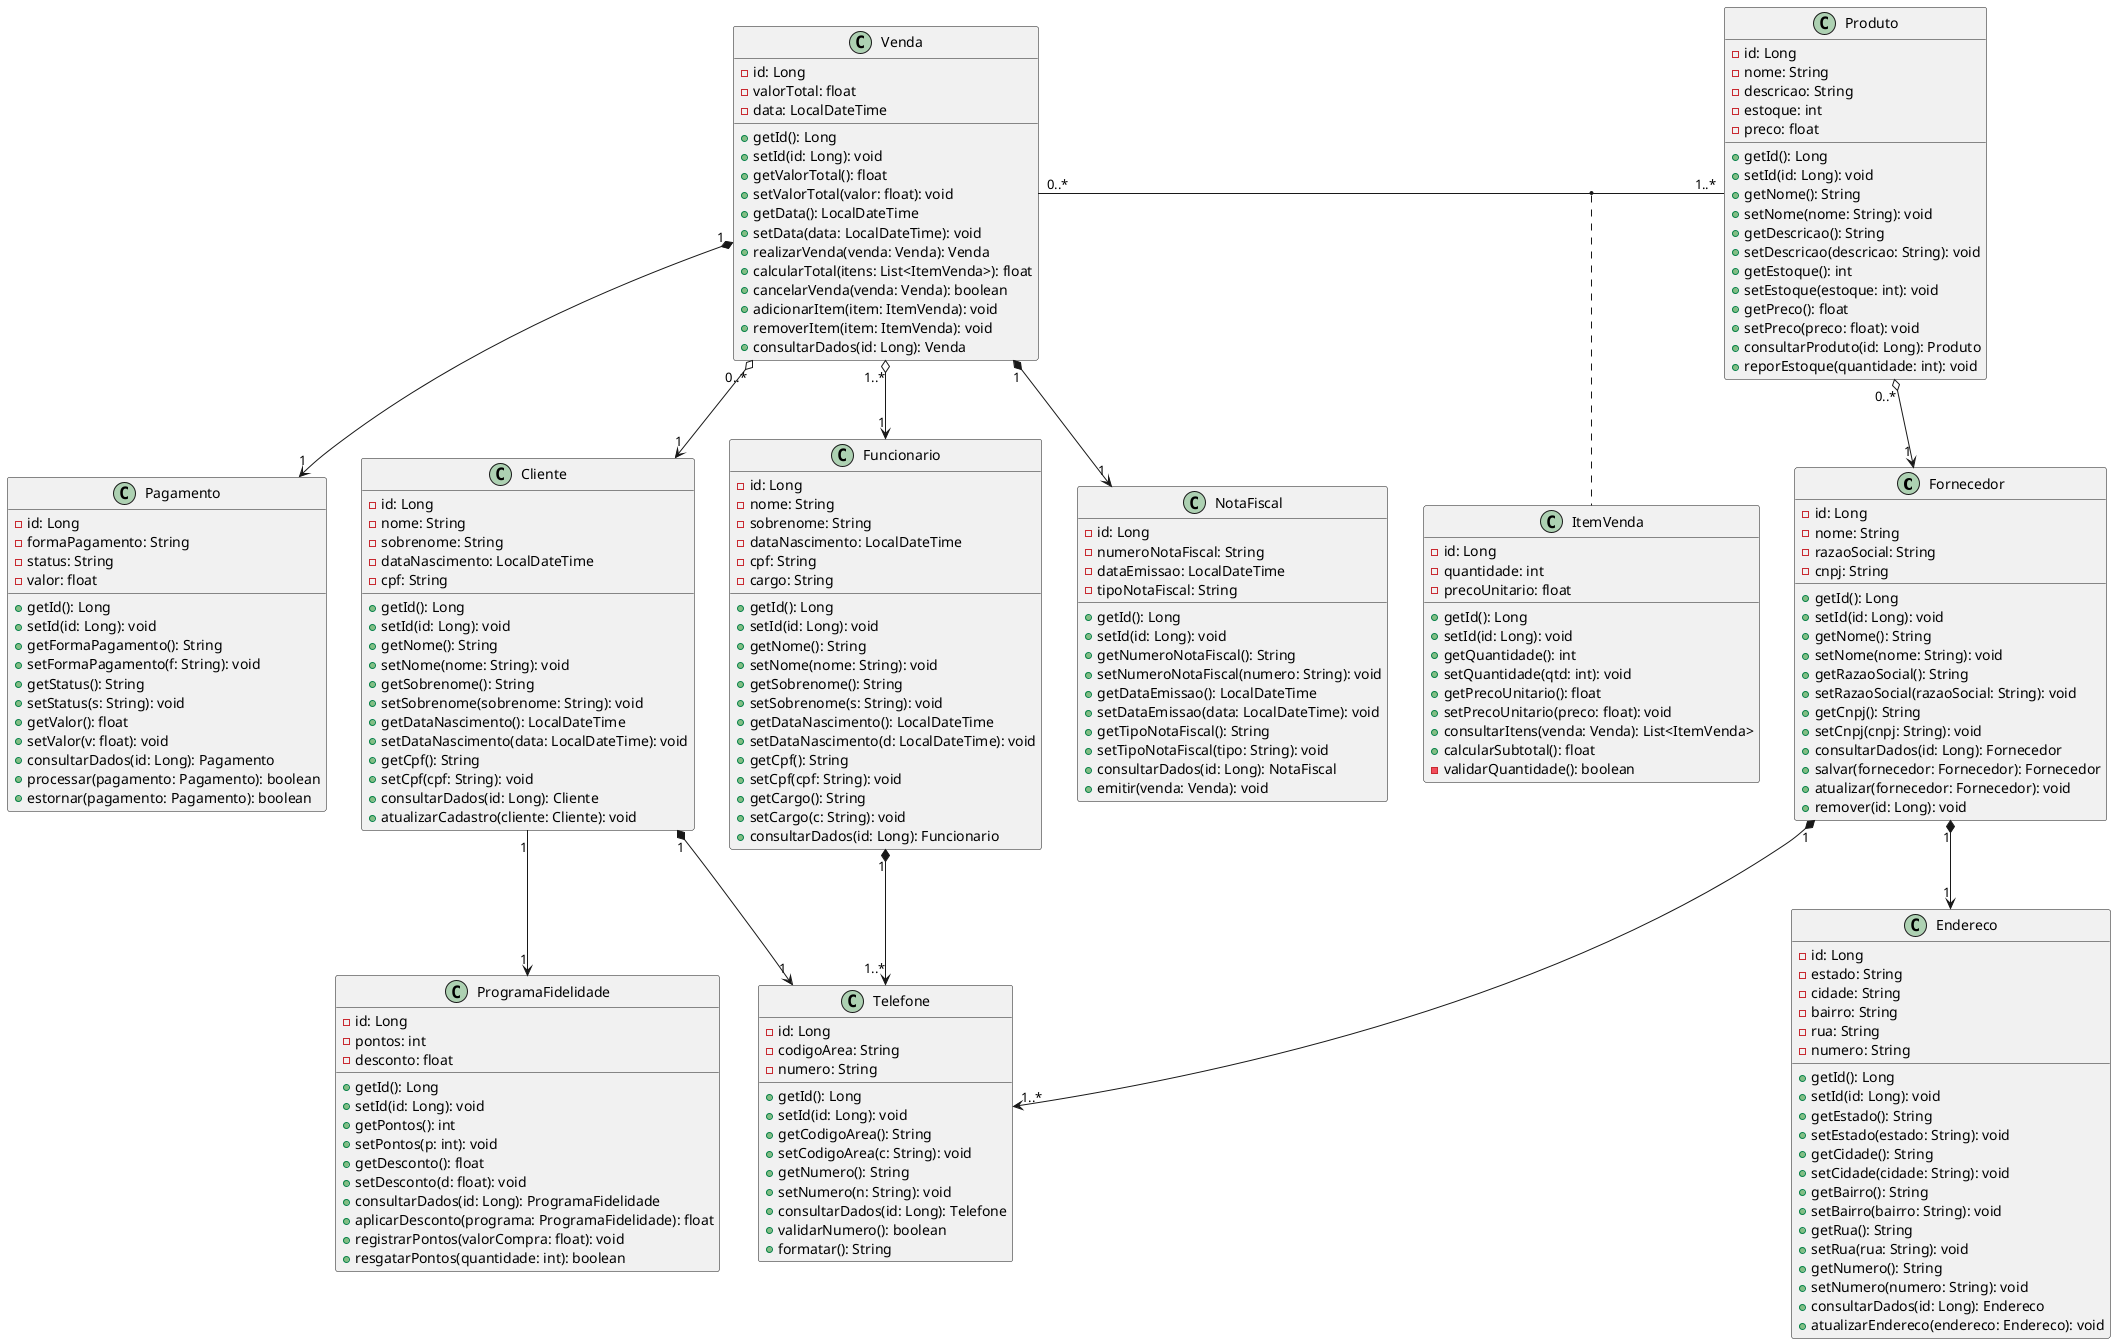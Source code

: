 @startuml uml

class Fornecedor {
  - id: Long
  - nome: String
  - razaoSocial: String
  - cnpj: String
  + getId(): Long
  + setId(id: Long): void
  + getNome(): String
  + setNome(nome: String): void
  + getRazaoSocial(): String
  + setRazaoSocial(razaoSocial: String): void
  + getCnpj(): String
  + setCnpj(cnpj: String): void
  + consultarDados(id: Long): Fornecedor
  + salvar(fornecedor: Fornecedor): Fornecedor
  + atualizar(fornecedor: Fornecedor): void
  + remover(id: Long): void
}

class Endereco {
  - id: Long
  - estado: String
  - cidade: String
  - bairro: String
  - rua: String
  - numero: String
  + getId(): Long
  + setId(id: Long): void
  + getEstado(): String
  + setEstado(estado: String): void
  + getCidade(): String
  + setCidade(cidade: String): void
  + getBairro(): String
  + setBairro(bairro: String): void
  + getRua(): String
  + setRua(rua: String): void
  + getNumero(): String
  + setNumero(numero: String): void
  + consultarDados(id: Long): Endereco
  + atualizarEndereco(endereco: Endereco): void
}

class Produto {
  - id: Long
  - nome: String
  - descricao: String
  - estoque: int
  - preco: float
  + getId(): Long
  + setId(id: Long): void
  + getNome(): String
  + setNome(nome: String): void
  + getDescricao(): String
  + setDescricao(descricao: String): void
  + getEstoque(): int
  + setEstoque(estoque: int): void
  + getPreco(): float
  + setPreco(preco: float): void
  + consultarProduto(id: Long): Produto
  + reporEstoque(quantidade: int): void
}

class ItemVenda {
  - id: Long
  - quantidade: int
  - precoUnitario: float
  + getId(): Long
  + setId(id: Long): void
  + getQuantidade(): int
  + setQuantidade(qtd: int): void
  + getPrecoUnitario(): float
  + setPrecoUnitario(preco: float): void
  + consultarItens(venda: Venda): List<ItemVenda>
  + calcularSubtotal(): float
  - validarQuantidade(): boolean
}

class ProgramaFidelidade {
  - id: Long
  - pontos: int
  - desconto: float
  + getId(): Long
  + setId(id: Long): void
  + getPontos(): int
  + setPontos(p: int): void
  + getDesconto(): float
  + setDesconto(d: float): void
  + consultarDados(id: Long): ProgramaFidelidade
  + aplicarDesconto(programa: ProgramaFidelidade): float
  + registrarPontos(valorCompra: float): void
  + resgatarPontos(quantidade: int): boolean
}

class Cliente {
  - id: Long
  - nome: String
  - sobrenome: String
  - dataNascimento: LocalDateTime
  - cpf: String
  + getId(): Long
  + setId(id: Long): void
  + getNome(): String
  + setNome(nome: String): void
  + getSobrenome(): String
  + setSobrenome(sobrenome: String): void
  + getDataNascimento(): LocalDateTime
  + setDataNascimento(data: LocalDateTime): void
  + getCpf(): String
  + setCpf(cpf: String): void
  + consultarDados(id: Long): Cliente
  + atualizarCadastro(cliente: Cliente): void
}

class Telefone {
  - id: Long
  - codigoArea: String
  - numero: String
  + getId(): Long
  + setId(id: Long): void
  + getCodigoArea(): String
  + setCodigoArea(c: String): void
  + getNumero(): String
  + setNumero(n: String): void
  + consultarDados(id: Long): Telefone
  + validarNumero(): boolean
  + formatar(): String
}

class Venda {
  - id: Long
  - valorTotal: float
  - data: LocalDateTime
  + getId(): Long
  + setId(id: Long): void
  + getValorTotal(): float
  + setValorTotal(valor: float): void
  + getData(): LocalDateTime
  + setData(data: LocalDateTime): void
  + realizarVenda(venda: Venda): Venda
  + calcularTotal(itens: List<ItemVenda>): float
  + cancelarVenda(venda: Venda): boolean
  + adicionarItem(item: ItemVenda): void
  + removerItem(item: ItemVenda): void
  + consultarDados(id: Long): Venda
}

class NotaFiscal {
  - id: Long
  - numeroNotaFiscal: String
  - dataEmissao: LocalDateTime
  - tipoNotaFiscal: String
  + getId(): Long
  + setId(id: Long): void
  + getNumeroNotaFiscal(): String
  + setNumeroNotaFiscal(numero: String): void
  + getDataEmissao(): LocalDateTime
  + setDataEmissao(data: LocalDateTime): void
  + getTipoNotaFiscal(): String
  + setTipoNotaFiscal(tipo: String): void
  + consultarDados(id: Long): NotaFiscal
  + emitir(venda: Venda): void
}

class Pagamento {
  - id: Long
  - formaPagamento: String
  - status: String
  - valor: float
  + getId(): Long
  + setId(id: Long): void
  + getFormaPagamento(): String
  + setFormaPagamento(f: String): void
  + getStatus(): String
  + setStatus(s: String): void
  + getValor(): float
  + setValor(v: float): void
  + consultarDados(id: Long): Pagamento
  + processar(pagamento: Pagamento): boolean
  + estornar(pagamento: Pagamento): boolean
}

class Funcionario {
  - id: Long
  - nome: String
  - sobrenome: String
  - dataNascimento: LocalDateTime
  - cpf: String
  - cargo: String
  + getId(): Long
  + setId(id: Long): void
  + getNome(): String
  + setNome(nome: String): void
  + getSobrenome(): String
  + setSobrenome(s: String): void
  + getDataNascimento(): LocalDateTime
  + setDataNascimento(d: LocalDateTime): void
  + getCpf(): String
  + setCpf(cpf: String): void
  + getCargo(): String
  + setCargo(c: String): void
  + consultarDados(id: Long): Funcionario
}

' --- Associações ---
Fornecedor "1" *--> "1" Endereco  
Fornecedor "1" *--> "1..*" Telefone  

Cliente   "1" *--> "1" Telefone   
Cliente   "1" --> "1" ProgramaFidelidade 

Funcionario "1" *--> "1..*" Telefone 
Produto  "0..*" o--> "1" Fornecedor     

Venda "0..*" -right- "1..*" Produto
(Venda, Produto) .. ItemVenda

Venda "0..*" o--> "1" Cliente        
Venda "1" *--> "1" NotaFiscal        
Venda "1" *--> "1" Pagamento         
Venda "1..*" o--> "1" Funcionario        

@enduml